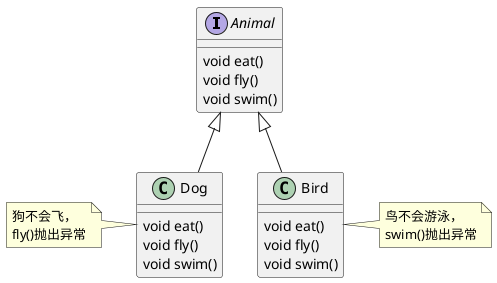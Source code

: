 @startuml

interface Animal{
    void eat()
    void fly()
    void swim()
}

class Dog{
    void eat()
    void fly()
    void swim()
}
note left of Dog: 狗不会飞，\nfly()抛出异常

class Bird{
    void eat()
    void fly()
    void swim()
}
note right of Bird: 鸟不会游泳，\nswim()抛出异常

Animal <|-- Dog
Animal <|-- Bird

@enduml